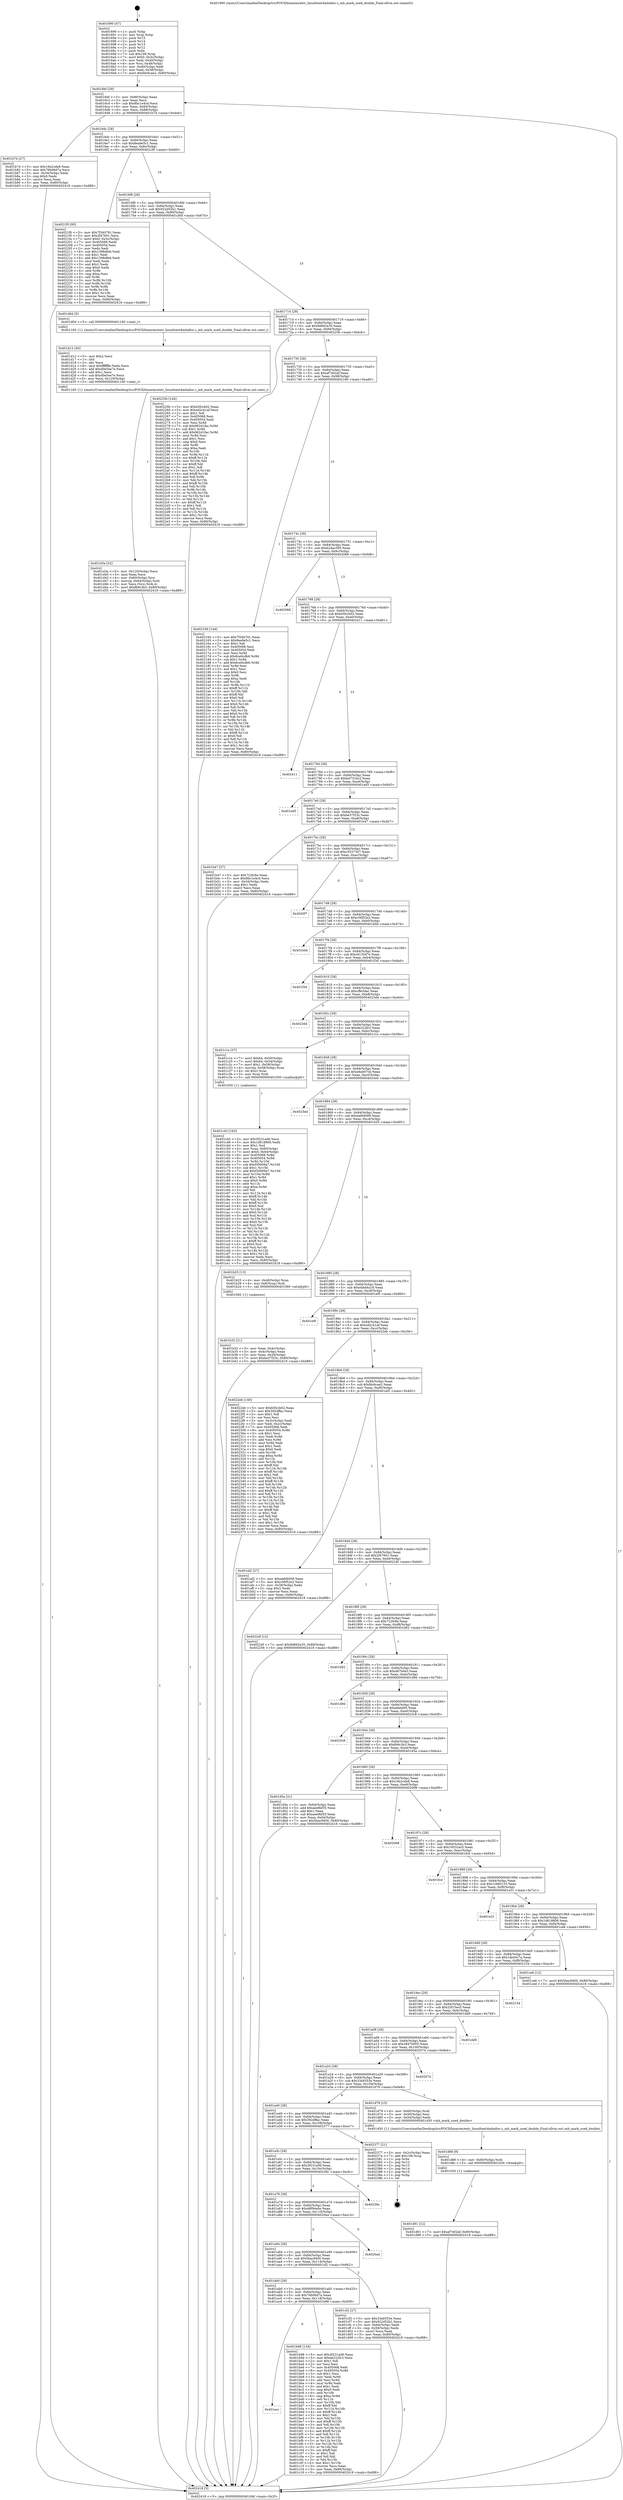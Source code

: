 digraph "0x401690" {
  label = "0x401690 (/mnt/c/Users/mathe/Desktop/tcc/POCII/binaries/extr_linuxfsext4mballoc.c_mb_mark_used_double_Final-ollvm.out::main(0))"
  labelloc = "t"
  node[shape=record]

  Entry [label="",width=0.3,height=0.3,shape=circle,fillcolor=black,style=filled]
  "0x4016bf" [label="{
     0x4016bf [29]\l
     | [instrs]\l
     &nbsp;&nbsp;0x4016bf \<+3\>: mov -0x80(%rbp),%eax\l
     &nbsp;&nbsp;0x4016c2 \<+2\>: mov %eax,%ecx\l
     &nbsp;&nbsp;0x4016c4 \<+6\>: sub $0x8bc1e4cd,%ecx\l
     &nbsp;&nbsp;0x4016ca \<+6\>: mov %eax,-0x84(%rbp)\l
     &nbsp;&nbsp;0x4016d0 \<+6\>: mov %ecx,-0x88(%rbp)\l
     &nbsp;&nbsp;0x4016d6 \<+6\>: je 0000000000401b7d \<main+0x4ed\>\l
  }"]
  "0x401b7d" [label="{
     0x401b7d [27]\l
     | [instrs]\l
     &nbsp;&nbsp;0x401b7d \<+5\>: mov $0x16e2cde8,%eax\l
     &nbsp;&nbsp;0x401b82 \<+5\>: mov $0x76b06d7a,%ecx\l
     &nbsp;&nbsp;0x401b87 \<+3\>: mov -0x34(%rbp),%edx\l
     &nbsp;&nbsp;0x401b8a \<+3\>: cmp $0x0,%edx\l
     &nbsp;&nbsp;0x401b8d \<+3\>: cmove %ecx,%eax\l
     &nbsp;&nbsp;0x401b90 \<+3\>: mov %eax,-0x80(%rbp)\l
     &nbsp;&nbsp;0x401b93 \<+5\>: jmp 0000000000402418 \<main+0xd88\>\l
  }"]
  "0x4016dc" [label="{
     0x4016dc [28]\l
     | [instrs]\l
     &nbsp;&nbsp;0x4016dc \<+5\>: jmp 00000000004016e1 \<main+0x51\>\l
     &nbsp;&nbsp;0x4016e1 \<+6\>: mov -0x84(%rbp),%eax\l
     &nbsp;&nbsp;0x4016e7 \<+5\>: sub $0x8ea9e5c1,%eax\l
     &nbsp;&nbsp;0x4016ec \<+6\>: mov %eax,-0x8c(%rbp)\l
     &nbsp;&nbsp;0x4016f2 \<+6\>: je 00000000004021f0 \<main+0xb60\>\l
  }"]
  Exit [label="",width=0.3,height=0.3,shape=circle,fillcolor=black,style=filled,peripheries=2]
  "0x4021f0" [label="{
     0x4021f0 [95]\l
     | [instrs]\l
     &nbsp;&nbsp;0x4021f0 \<+5\>: mov $0x7f340781,%eax\l
     &nbsp;&nbsp;0x4021f5 \<+5\>: mov $0x2f47601,%ecx\l
     &nbsp;&nbsp;0x4021fa \<+7\>: movl $0x0,-0x3c(%rbp)\l
     &nbsp;&nbsp;0x402201 \<+7\>: mov 0x405068,%edx\l
     &nbsp;&nbsp;0x402208 \<+7\>: mov 0x405054,%esi\l
     &nbsp;&nbsp;0x40220f \<+2\>: mov %edx,%edi\l
     &nbsp;&nbsp;0x402211 \<+6\>: sub $0x1398dfe6,%edi\l
     &nbsp;&nbsp;0x402217 \<+3\>: sub $0x1,%edi\l
     &nbsp;&nbsp;0x40221a \<+6\>: add $0x1398dfe6,%edi\l
     &nbsp;&nbsp;0x402220 \<+3\>: imul %edi,%edx\l
     &nbsp;&nbsp;0x402223 \<+3\>: and $0x1,%edx\l
     &nbsp;&nbsp;0x402226 \<+3\>: cmp $0x0,%edx\l
     &nbsp;&nbsp;0x402229 \<+4\>: sete %r8b\l
     &nbsp;&nbsp;0x40222d \<+3\>: cmp $0xa,%esi\l
     &nbsp;&nbsp;0x402230 \<+4\>: setl %r9b\l
     &nbsp;&nbsp;0x402234 \<+3\>: mov %r8b,%r10b\l
     &nbsp;&nbsp;0x402237 \<+3\>: and %r9b,%r10b\l
     &nbsp;&nbsp;0x40223a \<+3\>: xor %r9b,%r8b\l
     &nbsp;&nbsp;0x40223d \<+3\>: or %r8b,%r10b\l
     &nbsp;&nbsp;0x402240 \<+4\>: test $0x1,%r10b\l
     &nbsp;&nbsp;0x402244 \<+3\>: cmovne %ecx,%eax\l
     &nbsp;&nbsp;0x402247 \<+3\>: mov %eax,-0x80(%rbp)\l
     &nbsp;&nbsp;0x40224a \<+5\>: jmp 0000000000402418 \<main+0xd88\>\l
  }"]
  "0x4016f8" [label="{
     0x4016f8 [28]\l
     | [instrs]\l
     &nbsp;&nbsp;0x4016f8 \<+5\>: jmp 00000000004016fd \<main+0x6d\>\l
     &nbsp;&nbsp;0x4016fd \<+6\>: mov -0x84(%rbp),%eax\l
     &nbsp;&nbsp;0x401703 \<+5\>: sub $0x922d52b1,%eax\l
     &nbsp;&nbsp;0x401708 \<+6\>: mov %eax,-0x90(%rbp)\l
     &nbsp;&nbsp;0x40170e \<+6\>: je 0000000000401d0d \<main+0x67d\>\l
  }"]
  "0x401d91" [label="{
     0x401d91 [12]\l
     | [instrs]\l
     &nbsp;&nbsp;0x401d91 \<+7\>: movl $0xaf7402af,-0x80(%rbp)\l
     &nbsp;&nbsp;0x401d98 \<+5\>: jmp 0000000000402418 \<main+0xd88\>\l
  }"]
  "0x401d0d" [label="{
     0x401d0d [5]\l
     | [instrs]\l
     &nbsp;&nbsp;0x401d0d \<+5\>: call 0000000000401160 \<next_i\>\l
     | [calls]\l
     &nbsp;&nbsp;0x401160 \{1\} (/mnt/c/Users/mathe/Desktop/tcc/POCII/binaries/extr_linuxfsext4mballoc.c_mb_mark_used_double_Final-ollvm.out::next_i)\l
  }"]
  "0x401714" [label="{
     0x401714 [28]\l
     | [instrs]\l
     &nbsp;&nbsp;0x401714 \<+5\>: jmp 0000000000401719 \<main+0x89\>\l
     &nbsp;&nbsp;0x401719 \<+6\>: mov -0x84(%rbp),%eax\l
     &nbsp;&nbsp;0x40171f \<+5\>: sub $0x9d662e35,%eax\l
     &nbsp;&nbsp;0x401724 \<+6\>: mov %eax,-0x94(%rbp)\l
     &nbsp;&nbsp;0x40172a \<+6\>: je 000000000040225b \<main+0xbcb\>\l
  }"]
  "0x401d88" [label="{
     0x401d88 [9]\l
     | [instrs]\l
     &nbsp;&nbsp;0x401d88 \<+4\>: mov -0x60(%rbp),%rdi\l
     &nbsp;&nbsp;0x401d8c \<+5\>: call 0000000000401030 \<free@plt\>\l
     | [calls]\l
     &nbsp;&nbsp;0x401030 \{1\} (unknown)\l
  }"]
  "0x40225b" [label="{
     0x40225b [144]\l
     | [instrs]\l
     &nbsp;&nbsp;0x40225b \<+5\>: mov $0xb5fccb02,%eax\l
     &nbsp;&nbsp;0x402260 \<+5\>: mov $0xed2c41af,%ecx\l
     &nbsp;&nbsp;0x402265 \<+2\>: mov $0x1,%dl\l
     &nbsp;&nbsp;0x402267 \<+7\>: mov 0x405068,%esi\l
     &nbsp;&nbsp;0x40226e \<+7\>: mov 0x405054,%edi\l
     &nbsp;&nbsp;0x402275 \<+3\>: mov %esi,%r8d\l
     &nbsp;&nbsp;0x402278 \<+7\>: sub $0x962d1fac,%r8d\l
     &nbsp;&nbsp;0x40227f \<+4\>: sub $0x1,%r8d\l
     &nbsp;&nbsp;0x402283 \<+7\>: add $0x962d1fac,%r8d\l
     &nbsp;&nbsp;0x40228a \<+4\>: imul %r8d,%esi\l
     &nbsp;&nbsp;0x40228e \<+3\>: and $0x1,%esi\l
     &nbsp;&nbsp;0x402291 \<+3\>: cmp $0x0,%esi\l
     &nbsp;&nbsp;0x402294 \<+4\>: sete %r9b\l
     &nbsp;&nbsp;0x402298 \<+3\>: cmp $0xa,%edi\l
     &nbsp;&nbsp;0x40229b \<+4\>: setl %r10b\l
     &nbsp;&nbsp;0x40229f \<+3\>: mov %r9b,%r11b\l
     &nbsp;&nbsp;0x4022a2 \<+4\>: xor $0xff,%r11b\l
     &nbsp;&nbsp;0x4022a6 \<+3\>: mov %r10b,%bl\l
     &nbsp;&nbsp;0x4022a9 \<+3\>: xor $0xff,%bl\l
     &nbsp;&nbsp;0x4022ac \<+3\>: xor $0x1,%dl\l
     &nbsp;&nbsp;0x4022af \<+3\>: mov %r11b,%r14b\l
     &nbsp;&nbsp;0x4022b2 \<+4\>: and $0xff,%r14b\l
     &nbsp;&nbsp;0x4022b6 \<+3\>: and %dl,%r9b\l
     &nbsp;&nbsp;0x4022b9 \<+3\>: mov %bl,%r15b\l
     &nbsp;&nbsp;0x4022bc \<+4\>: and $0xff,%r15b\l
     &nbsp;&nbsp;0x4022c0 \<+3\>: and %dl,%r10b\l
     &nbsp;&nbsp;0x4022c3 \<+3\>: or %r9b,%r14b\l
     &nbsp;&nbsp;0x4022c6 \<+3\>: or %r10b,%r15b\l
     &nbsp;&nbsp;0x4022c9 \<+3\>: xor %r15b,%r14b\l
     &nbsp;&nbsp;0x4022cc \<+3\>: or %bl,%r11b\l
     &nbsp;&nbsp;0x4022cf \<+4\>: xor $0xff,%r11b\l
     &nbsp;&nbsp;0x4022d3 \<+3\>: or $0x1,%dl\l
     &nbsp;&nbsp;0x4022d6 \<+3\>: and %dl,%r11b\l
     &nbsp;&nbsp;0x4022d9 \<+3\>: or %r11b,%r14b\l
     &nbsp;&nbsp;0x4022dc \<+4\>: test $0x1,%r14b\l
     &nbsp;&nbsp;0x4022e0 \<+3\>: cmovne %ecx,%eax\l
     &nbsp;&nbsp;0x4022e3 \<+3\>: mov %eax,-0x80(%rbp)\l
     &nbsp;&nbsp;0x4022e6 \<+5\>: jmp 0000000000402418 \<main+0xd88\>\l
  }"]
  "0x401730" [label="{
     0x401730 [28]\l
     | [instrs]\l
     &nbsp;&nbsp;0x401730 \<+5\>: jmp 0000000000401735 \<main+0xa5\>\l
     &nbsp;&nbsp;0x401735 \<+6\>: mov -0x84(%rbp),%eax\l
     &nbsp;&nbsp;0x40173b \<+5\>: sub $0xaf7402af,%eax\l
     &nbsp;&nbsp;0x401740 \<+6\>: mov %eax,-0x98(%rbp)\l
     &nbsp;&nbsp;0x401746 \<+6\>: je 0000000000402160 \<main+0xad0\>\l
  }"]
  "0x401d3a" [label="{
     0x401d3a [32]\l
     | [instrs]\l
     &nbsp;&nbsp;0x401d3a \<+6\>: mov -0x120(%rbp),%ecx\l
     &nbsp;&nbsp;0x401d40 \<+3\>: imul %eax,%ecx\l
     &nbsp;&nbsp;0x401d43 \<+4\>: mov -0x60(%rbp),%rsi\l
     &nbsp;&nbsp;0x401d47 \<+4\>: movslq -0x64(%rbp),%rdi\l
     &nbsp;&nbsp;0x401d4b \<+3\>: mov %ecx,(%rsi,%rdi,4)\l
     &nbsp;&nbsp;0x401d4e \<+7\>: movl $0xfb9c3b3,-0x80(%rbp)\l
     &nbsp;&nbsp;0x401d55 \<+5\>: jmp 0000000000402418 \<main+0xd88\>\l
  }"]
  "0x402160" [label="{
     0x402160 [144]\l
     | [instrs]\l
     &nbsp;&nbsp;0x402160 \<+5\>: mov $0x7f340781,%eax\l
     &nbsp;&nbsp;0x402165 \<+5\>: mov $0x8ea9e5c1,%ecx\l
     &nbsp;&nbsp;0x40216a \<+2\>: mov $0x1,%dl\l
     &nbsp;&nbsp;0x40216c \<+7\>: mov 0x405068,%esi\l
     &nbsp;&nbsp;0x402173 \<+7\>: mov 0x405054,%edi\l
     &nbsp;&nbsp;0x40217a \<+3\>: mov %esi,%r8d\l
     &nbsp;&nbsp;0x40217d \<+7\>: sub $0x6ce0cdb6,%r8d\l
     &nbsp;&nbsp;0x402184 \<+4\>: sub $0x1,%r8d\l
     &nbsp;&nbsp;0x402188 \<+7\>: add $0x6ce0cdb6,%r8d\l
     &nbsp;&nbsp;0x40218f \<+4\>: imul %r8d,%esi\l
     &nbsp;&nbsp;0x402193 \<+3\>: and $0x1,%esi\l
     &nbsp;&nbsp;0x402196 \<+3\>: cmp $0x0,%esi\l
     &nbsp;&nbsp;0x402199 \<+4\>: sete %r9b\l
     &nbsp;&nbsp;0x40219d \<+3\>: cmp $0xa,%edi\l
     &nbsp;&nbsp;0x4021a0 \<+4\>: setl %r10b\l
     &nbsp;&nbsp;0x4021a4 \<+3\>: mov %r9b,%r11b\l
     &nbsp;&nbsp;0x4021a7 \<+4\>: xor $0xff,%r11b\l
     &nbsp;&nbsp;0x4021ab \<+3\>: mov %r10b,%bl\l
     &nbsp;&nbsp;0x4021ae \<+3\>: xor $0xff,%bl\l
     &nbsp;&nbsp;0x4021b1 \<+3\>: xor $0x0,%dl\l
     &nbsp;&nbsp;0x4021b4 \<+3\>: mov %r11b,%r14b\l
     &nbsp;&nbsp;0x4021b7 \<+4\>: and $0x0,%r14b\l
     &nbsp;&nbsp;0x4021bb \<+3\>: and %dl,%r9b\l
     &nbsp;&nbsp;0x4021be \<+3\>: mov %bl,%r15b\l
     &nbsp;&nbsp;0x4021c1 \<+4\>: and $0x0,%r15b\l
     &nbsp;&nbsp;0x4021c5 \<+3\>: and %dl,%r10b\l
     &nbsp;&nbsp;0x4021c8 \<+3\>: or %r9b,%r14b\l
     &nbsp;&nbsp;0x4021cb \<+3\>: or %r10b,%r15b\l
     &nbsp;&nbsp;0x4021ce \<+3\>: xor %r15b,%r14b\l
     &nbsp;&nbsp;0x4021d1 \<+3\>: or %bl,%r11b\l
     &nbsp;&nbsp;0x4021d4 \<+4\>: xor $0xff,%r11b\l
     &nbsp;&nbsp;0x4021d8 \<+3\>: or $0x0,%dl\l
     &nbsp;&nbsp;0x4021db \<+3\>: and %dl,%r11b\l
     &nbsp;&nbsp;0x4021de \<+3\>: or %r11b,%r14b\l
     &nbsp;&nbsp;0x4021e1 \<+4\>: test $0x1,%r14b\l
     &nbsp;&nbsp;0x4021e5 \<+3\>: cmovne %ecx,%eax\l
     &nbsp;&nbsp;0x4021e8 \<+3\>: mov %eax,-0x80(%rbp)\l
     &nbsp;&nbsp;0x4021eb \<+5\>: jmp 0000000000402418 \<main+0xd88\>\l
  }"]
  "0x40174c" [label="{
     0x40174c [28]\l
     | [instrs]\l
     &nbsp;&nbsp;0x40174c \<+5\>: jmp 0000000000401751 \<main+0xc1\>\l
     &nbsp;&nbsp;0x401751 \<+6\>: mov -0x84(%rbp),%eax\l
     &nbsp;&nbsp;0x401757 \<+5\>: sub $0xb24ac395,%eax\l
     &nbsp;&nbsp;0x40175c \<+6\>: mov %eax,-0x9c(%rbp)\l
     &nbsp;&nbsp;0x401762 \<+6\>: je 0000000000402068 \<main+0x9d8\>\l
  }"]
  "0x401d12" [label="{
     0x401d12 [40]\l
     | [instrs]\l
     &nbsp;&nbsp;0x401d12 \<+5\>: mov $0x2,%ecx\l
     &nbsp;&nbsp;0x401d17 \<+1\>: cltd\l
     &nbsp;&nbsp;0x401d18 \<+2\>: idiv %ecx\l
     &nbsp;&nbsp;0x401d1a \<+6\>: imul $0xfffffffe,%edx,%ecx\l
     &nbsp;&nbsp;0x401d20 \<+6\>: add $0xd0e5ee7e,%ecx\l
     &nbsp;&nbsp;0x401d26 \<+3\>: add $0x1,%ecx\l
     &nbsp;&nbsp;0x401d29 \<+6\>: sub $0xd0e5ee7e,%ecx\l
     &nbsp;&nbsp;0x401d2f \<+6\>: mov %ecx,-0x120(%rbp)\l
     &nbsp;&nbsp;0x401d35 \<+5\>: call 0000000000401160 \<next_i\>\l
     | [calls]\l
     &nbsp;&nbsp;0x401160 \{1\} (/mnt/c/Users/mathe/Desktop/tcc/POCII/binaries/extr_linuxfsext4mballoc.c_mb_mark_used_double_Final-ollvm.out::next_i)\l
  }"]
  "0x402068" [label="{
     0x402068\l
  }", style=dashed]
  "0x401768" [label="{
     0x401768 [28]\l
     | [instrs]\l
     &nbsp;&nbsp;0x401768 \<+5\>: jmp 000000000040176d \<main+0xdd\>\l
     &nbsp;&nbsp;0x40176d \<+6\>: mov -0x84(%rbp),%eax\l
     &nbsp;&nbsp;0x401773 \<+5\>: sub $0xb5fccb02,%eax\l
     &nbsp;&nbsp;0x401778 \<+6\>: mov %eax,-0xa0(%rbp)\l
     &nbsp;&nbsp;0x40177e \<+6\>: je 0000000000402411 \<main+0xd81\>\l
  }"]
  "0x401c43" [label="{
     0x401c43 [163]\l
     | [instrs]\l
     &nbsp;&nbsp;0x401c43 \<+5\>: mov $0x3f231a06,%ecx\l
     &nbsp;&nbsp;0x401c48 \<+5\>: mov $0x1d618806,%edx\l
     &nbsp;&nbsp;0x401c4d \<+3\>: mov $0x1,%sil\l
     &nbsp;&nbsp;0x401c50 \<+4\>: mov %rax,-0x60(%rbp)\l
     &nbsp;&nbsp;0x401c54 \<+7\>: movl $0x0,-0x64(%rbp)\l
     &nbsp;&nbsp;0x401c5b \<+8\>: mov 0x405068,%r8d\l
     &nbsp;&nbsp;0x401c63 \<+8\>: mov 0x405054,%r9d\l
     &nbsp;&nbsp;0x401c6b \<+3\>: mov %r8d,%r10d\l
     &nbsp;&nbsp;0x401c6e \<+7\>: sub $0xf30009a7,%r10d\l
     &nbsp;&nbsp;0x401c75 \<+4\>: sub $0x1,%r10d\l
     &nbsp;&nbsp;0x401c79 \<+7\>: add $0xf30009a7,%r10d\l
     &nbsp;&nbsp;0x401c80 \<+4\>: imul %r10d,%r8d\l
     &nbsp;&nbsp;0x401c84 \<+4\>: and $0x1,%r8d\l
     &nbsp;&nbsp;0x401c88 \<+4\>: cmp $0x0,%r8d\l
     &nbsp;&nbsp;0x401c8c \<+4\>: sete %r11b\l
     &nbsp;&nbsp;0x401c90 \<+4\>: cmp $0xa,%r9d\l
     &nbsp;&nbsp;0x401c94 \<+3\>: setl %bl\l
     &nbsp;&nbsp;0x401c97 \<+3\>: mov %r11b,%r14b\l
     &nbsp;&nbsp;0x401c9a \<+4\>: xor $0xff,%r14b\l
     &nbsp;&nbsp;0x401c9e \<+3\>: mov %bl,%r15b\l
     &nbsp;&nbsp;0x401ca1 \<+4\>: xor $0xff,%r15b\l
     &nbsp;&nbsp;0x401ca5 \<+4\>: xor $0x0,%sil\l
     &nbsp;&nbsp;0x401ca9 \<+3\>: mov %r14b,%r12b\l
     &nbsp;&nbsp;0x401cac \<+4\>: and $0x0,%r12b\l
     &nbsp;&nbsp;0x401cb0 \<+3\>: and %sil,%r11b\l
     &nbsp;&nbsp;0x401cb3 \<+3\>: mov %r15b,%r13b\l
     &nbsp;&nbsp;0x401cb6 \<+4\>: and $0x0,%r13b\l
     &nbsp;&nbsp;0x401cba \<+3\>: and %sil,%bl\l
     &nbsp;&nbsp;0x401cbd \<+3\>: or %r11b,%r12b\l
     &nbsp;&nbsp;0x401cc0 \<+3\>: or %bl,%r13b\l
     &nbsp;&nbsp;0x401cc3 \<+3\>: xor %r13b,%r12b\l
     &nbsp;&nbsp;0x401cc6 \<+3\>: or %r15b,%r14b\l
     &nbsp;&nbsp;0x401cc9 \<+4\>: xor $0xff,%r14b\l
     &nbsp;&nbsp;0x401ccd \<+4\>: or $0x0,%sil\l
     &nbsp;&nbsp;0x401cd1 \<+3\>: and %sil,%r14b\l
     &nbsp;&nbsp;0x401cd4 \<+3\>: or %r14b,%r12b\l
     &nbsp;&nbsp;0x401cd7 \<+4\>: test $0x1,%r12b\l
     &nbsp;&nbsp;0x401cdb \<+3\>: cmovne %edx,%ecx\l
     &nbsp;&nbsp;0x401cde \<+3\>: mov %ecx,-0x80(%rbp)\l
     &nbsp;&nbsp;0x401ce1 \<+5\>: jmp 0000000000402418 \<main+0xd88\>\l
  }"]
  "0x402411" [label="{
     0x402411\l
  }", style=dashed]
  "0x401784" [label="{
     0x401784 [28]\l
     | [instrs]\l
     &nbsp;&nbsp;0x401784 \<+5\>: jmp 0000000000401789 \<main+0xf9\>\l
     &nbsp;&nbsp;0x401789 \<+6\>: mov -0x84(%rbp),%eax\l
     &nbsp;&nbsp;0x40178f \<+5\>: sub $0xbd731bc2,%eax\l
     &nbsp;&nbsp;0x401794 \<+6\>: mov %eax,-0xa4(%rbp)\l
     &nbsp;&nbsp;0x40179a \<+6\>: je 0000000000401ed5 \<main+0x845\>\l
  }"]
  "0x401acc" [label="{
     0x401acc\l
  }", style=dashed]
  "0x401ed5" [label="{
     0x401ed5\l
  }", style=dashed]
  "0x4017a0" [label="{
     0x4017a0 [28]\l
     | [instrs]\l
     &nbsp;&nbsp;0x4017a0 \<+5\>: jmp 00000000004017a5 \<main+0x115\>\l
     &nbsp;&nbsp;0x4017a5 \<+6\>: mov -0x84(%rbp),%eax\l
     &nbsp;&nbsp;0x4017ab \<+5\>: sub $0xbe37f23c,%eax\l
     &nbsp;&nbsp;0x4017b0 \<+6\>: mov %eax,-0xa8(%rbp)\l
     &nbsp;&nbsp;0x4017b6 \<+6\>: je 0000000000401b47 \<main+0x4b7\>\l
  }"]
  "0x401b98" [label="{
     0x401b98 [134]\l
     | [instrs]\l
     &nbsp;&nbsp;0x401b98 \<+5\>: mov $0x3f231a06,%eax\l
     &nbsp;&nbsp;0x401b9d \<+5\>: mov $0xde222fc3,%ecx\l
     &nbsp;&nbsp;0x401ba2 \<+2\>: mov $0x1,%dl\l
     &nbsp;&nbsp;0x401ba4 \<+2\>: xor %esi,%esi\l
     &nbsp;&nbsp;0x401ba6 \<+7\>: mov 0x405068,%edi\l
     &nbsp;&nbsp;0x401bad \<+8\>: mov 0x405054,%r8d\l
     &nbsp;&nbsp;0x401bb5 \<+3\>: sub $0x1,%esi\l
     &nbsp;&nbsp;0x401bb8 \<+3\>: mov %edi,%r9d\l
     &nbsp;&nbsp;0x401bbb \<+3\>: add %esi,%r9d\l
     &nbsp;&nbsp;0x401bbe \<+4\>: imul %r9d,%edi\l
     &nbsp;&nbsp;0x401bc2 \<+3\>: and $0x1,%edi\l
     &nbsp;&nbsp;0x401bc5 \<+3\>: cmp $0x0,%edi\l
     &nbsp;&nbsp;0x401bc8 \<+4\>: sete %r10b\l
     &nbsp;&nbsp;0x401bcc \<+4\>: cmp $0xa,%r8d\l
     &nbsp;&nbsp;0x401bd0 \<+4\>: setl %r11b\l
     &nbsp;&nbsp;0x401bd4 \<+3\>: mov %r10b,%bl\l
     &nbsp;&nbsp;0x401bd7 \<+3\>: xor $0xff,%bl\l
     &nbsp;&nbsp;0x401bda \<+3\>: mov %r11b,%r14b\l
     &nbsp;&nbsp;0x401bdd \<+4\>: xor $0xff,%r14b\l
     &nbsp;&nbsp;0x401be1 \<+3\>: xor $0x1,%dl\l
     &nbsp;&nbsp;0x401be4 \<+3\>: mov %bl,%r15b\l
     &nbsp;&nbsp;0x401be7 \<+4\>: and $0xff,%r15b\l
     &nbsp;&nbsp;0x401beb \<+3\>: and %dl,%r10b\l
     &nbsp;&nbsp;0x401bee \<+3\>: mov %r14b,%r12b\l
     &nbsp;&nbsp;0x401bf1 \<+4\>: and $0xff,%r12b\l
     &nbsp;&nbsp;0x401bf5 \<+3\>: and %dl,%r11b\l
     &nbsp;&nbsp;0x401bf8 \<+3\>: or %r10b,%r15b\l
     &nbsp;&nbsp;0x401bfb \<+3\>: or %r11b,%r12b\l
     &nbsp;&nbsp;0x401bfe \<+3\>: xor %r12b,%r15b\l
     &nbsp;&nbsp;0x401c01 \<+3\>: or %r14b,%bl\l
     &nbsp;&nbsp;0x401c04 \<+3\>: xor $0xff,%bl\l
     &nbsp;&nbsp;0x401c07 \<+3\>: or $0x1,%dl\l
     &nbsp;&nbsp;0x401c0a \<+2\>: and %dl,%bl\l
     &nbsp;&nbsp;0x401c0c \<+3\>: or %bl,%r15b\l
     &nbsp;&nbsp;0x401c0f \<+4\>: test $0x1,%r15b\l
     &nbsp;&nbsp;0x401c13 \<+3\>: cmovne %ecx,%eax\l
     &nbsp;&nbsp;0x401c16 \<+3\>: mov %eax,-0x80(%rbp)\l
     &nbsp;&nbsp;0x401c19 \<+5\>: jmp 0000000000402418 \<main+0xd88\>\l
  }"]
  "0x401b47" [label="{
     0x401b47 [27]\l
     | [instrs]\l
     &nbsp;&nbsp;0x401b47 \<+5\>: mov $0x722fc8e,%eax\l
     &nbsp;&nbsp;0x401b4c \<+5\>: mov $0x8bc1e4cd,%ecx\l
     &nbsp;&nbsp;0x401b51 \<+3\>: mov -0x34(%rbp),%edx\l
     &nbsp;&nbsp;0x401b54 \<+3\>: cmp $0x1,%edx\l
     &nbsp;&nbsp;0x401b57 \<+3\>: cmovl %ecx,%eax\l
     &nbsp;&nbsp;0x401b5a \<+3\>: mov %eax,-0x80(%rbp)\l
     &nbsp;&nbsp;0x401b5d \<+5\>: jmp 0000000000402418 \<main+0xd88\>\l
  }"]
  "0x4017bc" [label="{
     0x4017bc [28]\l
     | [instrs]\l
     &nbsp;&nbsp;0x4017bc \<+5\>: jmp 00000000004017c1 \<main+0x131\>\l
     &nbsp;&nbsp;0x4017c1 \<+6\>: mov -0x84(%rbp),%eax\l
     &nbsp;&nbsp;0x4017c7 \<+5\>: sub $0xc3537347,%eax\l
     &nbsp;&nbsp;0x4017cc \<+6\>: mov %eax,-0xac(%rbp)\l
     &nbsp;&nbsp;0x4017d2 \<+6\>: je 00000000004020f7 \<main+0xa67\>\l
  }"]
  "0x401ab0" [label="{
     0x401ab0 [28]\l
     | [instrs]\l
     &nbsp;&nbsp;0x401ab0 \<+5\>: jmp 0000000000401ab5 \<main+0x425\>\l
     &nbsp;&nbsp;0x401ab5 \<+6\>: mov -0x84(%rbp),%eax\l
     &nbsp;&nbsp;0x401abb \<+5\>: sub $0x76b06d7a,%eax\l
     &nbsp;&nbsp;0x401ac0 \<+6\>: mov %eax,-0x118(%rbp)\l
     &nbsp;&nbsp;0x401ac6 \<+6\>: je 0000000000401b98 \<main+0x508\>\l
  }"]
  "0x4020f7" [label="{
     0x4020f7\l
  }", style=dashed]
  "0x4017d8" [label="{
     0x4017d8 [28]\l
     | [instrs]\l
     &nbsp;&nbsp;0x4017d8 \<+5\>: jmp 00000000004017dd \<main+0x14d\>\l
     &nbsp;&nbsp;0x4017dd \<+6\>: mov -0x84(%rbp),%eax\l
     &nbsp;&nbsp;0x4017e3 \<+5\>: sub $0xc56f52e2,%eax\l
     &nbsp;&nbsp;0x4017e8 \<+6\>: mov %eax,-0xb0(%rbp)\l
     &nbsp;&nbsp;0x4017ee \<+6\>: je 0000000000401b0d \<main+0x47d\>\l
  }"]
  "0x401cf2" [label="{
     0x401cf2 [27]\l
     | [instrs]\l
     &nbsp;&nbsp;0x401cf2 \<+5\>: mov $0x33a9353e,%eax\l
     &nbsp;&nbsp;0x401cf7 \<+5\>: mov $0x922d52b1,%ecx\l
     &nbsp;&nbsp;0x401cfc \<+3\>: mov -0x64(%rbp),%edx\l
     &nbsp;&nbsp;0x401cff \<+3\>: cmp -0x58(%rbp),%edx\l
     &nbsp;&nbsp;0x401d02 \<+3\>: cmovl %ecx,%eax\l
     &nbsp;&nbsp;0x401d05 \<+3\>: mov %eax,-0x80(%rbp)\l
     &nbsp;&nbsp;0x401d08 \<+5\>: jmp 0000000000402418 \<main+0xd88\>\l
  }"]
  "0x401b0d" [label="{
     0x401b0d\l
  }", style=dashed]
  "0x4017f4" [label="{
     0x4017f4 [28]\l
     | [instrs]\l
     &nbsp;&nbsp;0x4017f4 \<+5\>: jmp 00000000004017f9 \<main+0x169\>\l
     &nbsp;&nbsp;0x4017f9 \<+6\>: mov -0x84(%rbp),%eax\l
     &nbsp;&nbsp;0x4017ff \<+5\>: sub $0xc6135d7e,%eax\l
     &nbsp;&nbsp;0x401804 \<+6\>: mov %eax,-0xb4(%rbp)\l
     &nbsp;&nbsp;0x40180a \<+6\>: je 0000000000401f3d \<main+0x8ad\>\l
  }"]
  "0x401a94" [label="{
     0x401a94 [28]\l
     | [instrs]\l
     &nbsp;&nbsp;0x401a94 \<+5\>: jmp 0000000000401a99 \<main+0x409\>\l
     &nbsp;&nbsp;0x401a99 \<+6\>: mov -0x84(%rbp),%eax\l
     &nbsp;&nbsp;0x401a9f \<+5\>: sub $0x5bac9400,%eax\l
     &nbsp;&nbsp;0x401aa4 \<+6\>: mov %eax,-0x114(%rbp)\l
     &nbsp;&nbsp;0x401aaa \<+6\>: je 0000000000401cf2 \<main+0x662\>\l
  }"]
  "0x401f3d" [label="{
     0x401f3d\l
  }", style=dashed]
  "0x401810" [label="{
     0x401810 [28]\l
     | [instrs]\l
     &nbsp;&nbsp;0x401810 \<+5\>: jmp 0000000000401815 \<main+0x185\>\l
     &nbsp;&nbsp;0x401815 \<+6\>: mov -0x84(%rbp),%eax\l
     &nbsp;&nbsp;0x40181b \<+5\>: sub $0xcffe3dac,%eax\l
     &nbsp;&nbsp;0x401820 \<+6\>: mov %eax,-0xb8(%rbp)\l
     &nbsp;&nbsp;0x401826 \<+6\>: je 00000000004023d4 \<main+0xd44\>\l
  }"]
  "0x4020a4" [label="{
     0x4020a4\l
  }", style=dashed]
  "0x4023d4" [label="{
     0x4023d4\l
  }", style=dashed]
  "0x40182c" [label="{
     0x40182c [28]\l
     | [instrs]\l
     &nbsp;&nbsp;0x40182c \<+5\>: jmp 0000000000401831 \<main+0x1a1\>\l
     &nbsp;&nbsp;0x401831 \<+6\>: mov -0x84(%rbp),%eax\l
     &nbsp;&nbsp;0x401837 \<+5\>: sub $0xde222fc3,%eax\l
     &nbsp;&nbsp;0x40183c \<+6\>: mov %eax,-0xbc(%rbp)\l
     &nbsp;&nbsp;0x401842 \<+6\>: je 0000000000401c1e \<main+0x58e\>\l
  }"]
  "0x401a78" [label="{
     0x401a78 [28]\l
     | [instrs]\l
     &nbsp;&nbsp;0x401a78 \<+5\>: jmp 0000000000401a7d \<main+0x3ed\>\l
     &nbsp;&nbsp;0x401a7d \<+6\>: mov -0x84(%rbp),%eax\l
     &nbsp;&nbsp;0x401a83 \<+5\>: sub $0x48f94a0e,%eax\l
     &nbsp;&nbsp;0x401a88 \<+6\>: mov %eax,-0x110(%rbp)\l
     &nbsp;&nbsp;0x401a8e \<+6\>: je 00000000004020a4 \<main+0xa14\>\l
  }"]
  "0x401c1e" [label="{
     0x401c1e [37]\l
     | [instrs]\l
     &nbsp;&nbsp;0x401c1e \<+7\>: movl $0x64,-0x50(%rbp)\l
     &nbsp;&nbsp;0x401c25 \<+7\>: movl $0x64,-0x54(%rbp)\l
     &nbsp;&nbsp;0x401c2c \<+7\>: movl $0x1,-0x58(%rbp)\l
     &nbsp;&nbsp;0x401c33 \<+4\>: movslq -0x58(%rbp),%rax\l
     &nbsp;&nbsp;0x401c37 \<+4\>: shl $0x2,%rax\l
     &nbsp;&nbsp;0x401c3b \<+3\>: mov %rax,%rdi\l
     &nbsp;&nbsp;0x401c3e \<+5\>: call 0000000000401050 \<malloc@plt\>\l
     | [calls]\l
     &nbsp;&nbsp;0x401050 \{1\} (unknown)\l
  }"]
  "0x401848" [label="{
     0x401848 [28]\l
     | [instrs]\l
     &nbsp;&nbsp;0x401848 \<+5\>: jmp 000000000040184d \<main+0x1bd\>\l
     &nbsp;&nbsp;0x40184d \<+6\>: mov -0x84(%rbp),%eax\l
     &nbsp;&nbsp;0x401853 \<+5\>: sub $0xe6a007cb,%eax\l
     &nbsp;&nbsp;0x401858 \<+6\>: mov %eax,-0xc0(%rbp)\l
     &nbsp;&nbsp;0x40185e \<+6\>: je 00000000004023ed \<main+0xd5d\>\l
  }"]
  "0x40238c" [label="{
     0x40238c\l
  }", style=dashed]
  "0x4023ed" [label="{
     0x4023ed\l
  }", style=dashed]
  "0x401864" [label="{
     0x401864 [28]\l
     | [instrs]\l
     &nbsp;&nbsp;0x401864 \<+5\>: jmp 0000000000401869 \<main+0x1d9\>\l
     &nbsp;&nbsp;0x401869 \<+6\>: mov -0x84(%rbp),%eax\l
     &nbsp;&nbsp;0x40186f \<+5\>: sub $0xea6f4009,%eax\l
     &nbsp;&nbsp;0x401874 \<+6\>: mov %eax,-0xc4(%rbp)\l
     &nbsp;&nbsp;0x40187a \<+6\>: je 0000000000401b25 \<main+0x495\>\l
  }"]
  "0x401a5c" [label="{
     0x401a5c [28]\l
     | [instrs]\l
     &nbsp;&nbsp;0x401a5c \<+5\>: jmp 0000000000401a61 \<main+0x3d1\>\l
     &nbsp;&nbsp;0x401a61 \<+6\>: mov -0x84(%rbp),%eax\l
     &nbsp;&nbsp;0x401a67 \<+5\>: sub $0x3f231a06,%eax\l
     &nbsp;&nbsp;0x401a6c \<+6\>: mov %eax,-0x10c(%rbp)\l
     &nbsp;&nbsp;0x401a72 \<+6\>: je 000000000040238c \<main+0xcfc\>\l
  }"]
  "0x401b25" [label="{
     0x401b25 [13]\l
     | [instrs]\l
     &nbsp;&nbsp;0x401b25 \<+4\>: mov -0x48(%rbp),%rax\l
     &nbsp;&nbsp;0x401b29 \<+4\>: mov 0x8(%rax),%rdi\l
     &nbsp;&nbsp;0x401b2d \<+5\>: call 0000000000401060 \<atoi@plt\>\l
     | [calls]\l
     &nbsp;&nbsp;0x401060 \{1\} (unknown)\l
  }"]
  "0x401880" [label="{
     0x401880 [28]\l
     | [instrs]\l
     &nbsp;&nbsp;0x401880 \<+5\>: jmp 0000000000401885 \<main+0x1f5\>\l
     &nbsp;&nbsp;0x401885 \<+6\>: mov -0x84(%rbp),%eax\l
     &nbsp;&nbsp;0x40188b \<+5\>: sub $0xebbd4a18,%eax\l
     &nbsp;&nbsp;0x401890 \<+6\>: mov %eax,-0xc8(%rbp)\l
     &nbsp;&nbsp;0x401896 \<+6\>: je 0000000000401ef0 \<main+0x860\>\l
  }"]
  "0x402377" [label="{
     0x402377 [21]\l
     | [instrs]\l
     &nbsp;&nbsp;0x402377 \<+3\>: mov -0x2c(%rbp),%eax\l
     &nbsp;&nbsp;0x40237a \<+7\>: add $0x108,%rsp\l
     &nbsp;&nbsp;0x402381 \<+1\>: pop %rbx\l
     &nbsp;&nbsp;0x402382 \<+2\>: pop %r12\l
     &nbsp;&nbsp;0x402384 \<+2\>: pop %r13\l
     &nbsp;&nbsp;0x402386 \<+2\>: pop %r14\l
     &nbsp;&nbsp;0x402388 \<+2\>: pop %r15\l
     &nbsp;&nbsp;0x40238a \<+1\>: pop %rbp\l
     &nbsp;&nbsp;0x40238b \<+1\>: ret\l
  }"]
  "0x401ef0" [label="{
     0x401ef0\l
  }", style=dashed]
  "0x40189c" [label="{
     0x40189c [28]\l
     | [instrs]\l
     &nbsp;&nbsp;0x40189c \<+5\>: jmp 00000000004018a1 \<main+0x211\>\l
     &nbsp;&nbsp;0x4018a1 \<+6\>: mov -0x84(%rbp),%eax\l
     &nbsp;&nbsp;0x4018a7 \<+5\>: sub $0xed2c41af,%eax\l
     &nbsp;&nbsp;0x4018ac \<+6\>: mov %eax,-0xcc(%rbp)\l
     &nbsp;&nbsp;0x4018b2 \<+6\>: je 00000000004022eb \<main+0xc5b\>\l
  }"]
  "0x401a40" [label="{
     0x401a40 [28]\l
     | [instrs]\l
     &nbsp;&nbsp;0x401a40 \<+5\>: jmp 0000000000401a45 \<main+0x3b5\>\l
     &nbsp;&nbsp;0x401a45 \<+6\>: mov -0x84(%rbp),%eax\l
     &nbsp;&nbsp;0x401a4b \<+5\>: sub $0x392dffac,%eax\l
     &nbsp;&nbsp;0x401a50 \<+6\>: mov %eax,-0x108(%rbp)\l
     &nbsp;&nbsp;0x401a56 \<+6\>: je 0000000000402377 \<main+0xce7\>\l
  }"]
  "0x4022eb" [label="{
     0x4022eb [140]\l
     | [instrs]\l
     &nbsp;&nbsp;0x4022eb \<+5\>: mov $0xb5fccb02,%eax\l
     &nbsp;&nbsp;0x4022f0 \<+5\>: mov $0x392dffac,%ecx\l
     &nbsp;&nbsp;0x4022f5 \<+2\>: mov $0x1,%dl\l
     &nbsp;&nbsp;0x4022f7 \<+2\>: xor %esi,%esi\l
     &nbsp;&nbsp;0x4022f9 \<+3\>: mov -0x3c(%rbp),%edi\l
     &nbsp;&nbsp;0x4022fc \<+3\>: mov %edi,-0x2c(%rbp)\l
     &nbsp;&nbsp;0x4022ff \<+7\>: mov 0x405068,%edi\l
     &nbsp;&nbsp;0x402306 \<+8\>: mov 0x405054,%r8d\l
     &nbsp;&nbsp;0x40230e \<+3\>: sub $0x1,%esi\l
     &nbsp;&nbsp;0x402311 \<+3\>: mov %edi,%r9d\l
     &nbsp;&nbsp;0x402314 \<+3\>: add %esi,%r9d\l
     &nbsp;&nbsp;0x402317 \<+4\>: imul %r9d,%edi\l
     &nbsp;&nbsp;0x40231b \<+3\>: and $0x1,%edi\l
     &nbsp;&nbsp;0x40231e \<+3\>: cmp $0x0,%edi\l
     &nbsp;&nbsp;0x402321 \<+4\>: sete %r10b\l
     &nbsp;&nbsp;0x402325 \<+4\>: cmp $0xa,%r8d\l
     &nbsp;&nbsp;0x402329 \<+4\>: setl %r11b\l
     &nbsp;&nbsp;0x40232d \<+3\>: mov %r10b,%bl\l
     &nbsp;&nbsp;0x402330 \<+3\>: xor $0xff,%bl\l
     &nbsp;&nbsp;0x402333 \<+3\>: mov %r11b,%r14b\l
     &nbsp;&nbsp;0x402336 \<+4\>: xor $0xff,%r14b\l
     &nbsp;&nbsp;0x40233a \<+3\>: xor $0x1,%dl\l
     &nbsp;&nbsp;0x40233d \<+3\>: mov %bl,%r15b\l
     &nbsp;&nbsp;0x402340 \<+4\>: and $0xff,%r15b\l
     &nbsp;&nbsp;0x402344 \<+3\>: and %dl,%r10b\l
     &nbsp;&nbsp;0x402347 \<+3\>: mov %r14b,%r12b\l
     &nbsp;&nbsp;0x40234a \<+4\>: and $0xff,%r12b\l
     &nbsp;&nbsp;0x40234e \<+3\>: and %dl,%r11b\l
     &nbsp;&nbsp;0x402351 \<+3\>: or %r10b,%r15b\l
     &nbsp;&nbsp;0x402354 \<+3\>: or %r11b,%r12b\l
     &nbsp;&nbsp;0x402357 \<+3\>: xor %r12b,%r15b\l
     &nbsp;&nbsp;0x40235a \<+3\>: or %r14b,%bl\l
     &nbsp;&nbsp;0x40235d \<+3\>: xor $0xff,%bl\l
     &nbsp;&nbsp;0x402360 \<+3\>: or $0x1,%dl\l
     &nbsp;&nbsp;0x402363 \<+2\>: and %dl,%bl\l
     &nbsp;&nbsp;0x402365 \<+3\>: or %bl,%r15b\l
     &nbsp;&nbsp;0x402368 \<+4\>: test $0x1,%r15b\l
     &nbsp;&nbsp;0x40236c \<+3\>: cmovne %ecx,%eax\l
     &nbsp;&nbsp;0x40236f \<+3\>: mov %eax,-0x80(%rbp)\l
     &nbsp;&nbsp;0x402372 \<+5\>: jmp 0000000000402418 \<main+0xd88\>\l
  }"]
  "0x4018b8" [label="{
     0x4018b8 [28]\l
     | [instrs]\l
     &nbsp;&nbsp;0x4018b8 \<+5\>: jmp 00000000004018bd \<main+0x22d\>\l
     &nbsp;&nbsp;0x4018bd \<+6\>: mov -0x84(%rbp),%eax\l
     &nbsp;&nbsp;0x4018c3 \<+5\>: sub $0xfdc6cae2,%eax\l
     &nbsp;&nbsp;0x4018c8 \<+6\>: mov %eax,-0xd0(%rbp)\l
     &nbsp;&nbsp;0x4018ce \<+6\>: je 0000000000401af2 \<main+0x462\>\l
  }"]
  "0x401d79" [label="{
     0x401d79 [15]\l
     | [instrs]\l
     &nbsp;&nbsp;0x401d79 \<+4\>: mov -0x60(%rbp),%rdi\l
     &nbsp;&nbsp;0x401d7d \<+3\>: mov -0x50(%rbp),%esi\l
     &nbsp;&nbsp;0x401d80 \<+3\>: mov -0x54(%rbp),%edx\l
     &nbsp;&nbsp;0x401d83 \<+5\>: call 0000000000401450 \<mb_mark_used_double\>\l
     | [calls]\l
     &nbsp;&nbsp;0x401450 \{1\} (/mnt/c/Users/mathe/Desktop/tcc/POCII/binaries/extr_linuxfsext4mballoc.c_mb_mark_used_double_Final-ollvm.out::mb_mark_used_double)\l
  }"]
  "0x401af2" [label="{
     0x401af2 [27]\l
     | [instrs]\l
     &nbsp;&nbsp;0x401af2 \<+5\>: mov $0xea6f4009,%eax\l
     &nbsp;&nbsp;0x401af7 \<+5\>: mov $0xc56f52e2,%ecx\l
     &nbsp;&nbsp;0x401afc \<+3\>: mov -0x38(%rbp),%edx\l
     &nbsp;&nbsp;0x401aff \<+3\>: cmp $0x2,%edx\l
     &nbsp;&nbsp;0x401b02 \<+3\>: cmovne %ecx,%eax\l
     &nbsp;&nbsp;0x401b05 \<+3\>: mov %eax,-0x80(%rbp)\l
     &nbsp;&nbsp;0x401b08 \<+5\>: jmp 0000000000402418 \<main+0xd88\>\l
  }"]
  "0x4018d4" [label="{
     0x4018d4 [28]\l
     | [instrs]\l
     &nbsp;&nbsp;0x4018d4 \<+5\>: jmp 00000000004018d9 \<main+0x249\>\l
     &nbsp;&nbsp;0x4018d9 \<+6\>: mov -0x84(%rbp),%eax\l
     &nbsp;&nbsp;0x4018df \<+5\>: sub $0x2f47601,%eax\l
     &nbsp;&nbsp;0x4018e4 \<+6\>: mov %eax,-0xd4(%rbp)\l
     &nbsp;&nbsp;0x4018ea \<+6\>: je 000000000040224f \<main+0xbbf\>\l
  }"]
  "0x402418" [label="{
     0x402418 [5]\l
     | [instrs]\l
     &nbsp;&nbsp;0x402418 \<+5\>: jmp 00000000004016bf \<main+0x2f\>\l
  }"]
  "0x401690" [label="{
     0x401690 [47]\l
     | [instrs]\l
     &nbsp;&nbsp;0x401690 \<+1\>: push %rbp\l
     &nbsp;&nbsp;0x401691 \<+3\>: mov %rsp,%rbp\l
     &nbsp;&nbsp;0x401694 \<+2\>: push %r15\l
     &nbsp;&nbsp;0x401696 \<+2\>: push %r14\l
     &nbsp;&nbsp;0x401698 \<+2\>: push %r13\l
     &nbsp;&nbsp;0x40169a \<+2\>: push %r12\l
     &nbsp;&nbsp;0x40169c \<+1\>: push %rbx\l
     &nbsp;&nbsp;0x40169d \<+7\>: sub $0x108,%rsp\l
     &nbsp;&nbsp;0x4016a4 \<+7\>: movl $0x0,-0x3c(%rbp)\l
     &nbsp;&nbsp;0x4016ab \<+3\>: mov %edi,-0x40(%rbp)\l
     &nbsp;&nbsp;0x4016ae \<+4\>: mov %rsi,-0x48(%rbp)\l
     &nbsp;&nbsp;0x4016b2 \<+3\>: mov -0x40(%rbp),%edi\l
     &nbsp;&nbsp;0x4016b5 \<+3\>: mov %edi,-0x38(%rbp)\l
     &nbsp;&nbsp;0x4016b8 \<+7\>: movl $0xfdc6cae2,-0x80(%rbp)\l
  }"]
  "0x401b32" [label="{
     0x401b32 [21]\l
     | [instrs]\l
     &nbsp;&nbsp;0x401b32 \<+3\>: mov %eax,-0x4c(%rbp)\l
     &nbsp;&nbsp;0x401b35 \<+3\>: mov -0x4c(%rbp),%eax\l
     &nbsp;&nbsp;0x401b38 \<+3\>: mov %eax,-0x34(%rbp)\l
     &nbsp;&nbsp;0x401b3b \<+7\>: movl $0xbe37f23c,-0x80(%rbp)\l
     &nbsp;&nbsp;0x401b42 \<+5\>: jmp 0000000000402418 \<main+0xd88\>\l
  }"]
  "0x401a24" [label="{
     0x401a24 [28]\l
     | [instrs]\l
     &nbsp;&nbsp;0x401a24 \<+5\>: jmp 0000000000401a29 \<main+0x399\>\l
     &nbsp;&nbsp;0x401a29 \<+6\>: mov -0x84(%rbp),%eax\l
     &nbsp;&nbsp;0x401a2f \<+5\>: sub $0x33a9353e,%eax\l
     &nbsp;&nbsp;0x401a34 \<+6\>: mov %eax,-0x104(%rbp)\l
     &nbsp;&nbsp;0x401a3a \<+6\>: je 0000000000401d79 \<main+0x6e9\>\l
  }"]
  "0x40224f" [label="{
     0x40224f [12]\l
     | [instrs]\l
     &nbsp;&nbsp;0x40224f \<+7\>: movl $0x9d662e35,-0x80(%rbp)\l
     &nbsp;&nbsp;0x402256 \<+5\>: jmp 0000000000402418 \<main+0xd88\>\l
  }"]
  "0x4018f0" [label="{
     0x4018f0 [28]\l
     | [instrs]\l
     &nbsp;&nbsp;0x4018f0 \<+5\>: jmp 00000000004018f5 \<main+0x265\>\l
     &nbsp;&nbsp;0x4018f5 \<+6\>: mov -0x84(%rbp),%eax\l
     &nbsp;&nbsp;0x4018fb \<+5\>: sub $0x722fc8e,%eax\l
     &nbsp;&nbsp;0x401900 \<+6\>: mov %eax,-0xd8(%rbp)\l
     &nbsp;&nbsp;0x401906 \<+6\>: je 0000000000401b62 \<main+0x4d2\>\l
  }"]
  "0x402074" [label="{
     0x402074\l
  }", style=dashed]
  "0x401b62" [label="{
     0x401b62\l
  }", style=dashed]
  "0x40190c" [label="{
     0x40190c [28]\l
     | [instrs]\l
     &nbsp;&nbsp;0x40190c \<+5\>: jmp 0000000000401911 \<main+0x281\>\l
     &nbsp;&nbsp;0x401911 \<+6\>: mov -0x84(%rbp),%eax\l
     &nbsp;&nbsp;0x401917 \<+5\>: sub $0xd67b0e3,%eax\l
     &nbsp;&nbsp;0x40191c \<+6\>: mov %eax,-0xdc(%rbp)\l
     &nbsp;&nbsp;0x401922 \<+6\>: je 0000000000401d9d \<main+0x70d\>\l
  }"]
  "0x401a08" [label="{
     0x401a08 [28]\l
     | [instrs]\l
     &nbsp;&nbsp;0x401a08 \<+5\>: jmp 0000000000401a0d \<main+0x37d\>\l
     &nbsp;&nbsp;0x401a0d \<+6\>: mov -0x84(%rbp),%eax\l
     &nbsp;&nbsp;0x401a13 \<+5\>: sub $0x2847b955,%eax\l
     &nbsp;&nbsp;0x401a18 \<+6\>: mov %eax,-0x100(%rbp)\l
     &nbsp;&nbsp;0x401a1e \<+6\>: je 0000000000402074 \<main+0x9e4\>\l
  }"]
  "0x401d9d" [label="{
     0x401d9d\l
  }", style=dashed]
  "0x401928" [label="{
     0x401928 [28]\l
     | [instrs]\l
     &nbsp;&nbsp;0x401928 \<+5\>: jmp 000000000040192d \<main+0x29d\>\l
     &nbsp;&nbsp;0x40192d \<+6\>: mov -0x84(%rbp),%eax\l
     &nbsp;&nbsp;0x401933 \<+5\>: sub $0xebebfd5,%eax\l
     &nbsp;&nbsp;0x401938 \<+6\>: mov %eax,-0xe0(%rbp)\l
     &nbsp;&nbsp;0x40193e \<+6\>: je 00000000004023c8 \<main+0xd38\>\l
  }"]
  "0x401dd9" [label="{
     0x401dd9\l
  }", style=dashed]
  "0x4023c8" [label="{
     0x4023c8\l
  }", style=dashed]
  "0x401944" [label="{
     0x401944 [28]\l
     | [instrs]\l
     &nbsp;&nbsp;0x401944 \<+5\>: jmp 0000000000401949 \<main+0x2b9\>\l
     &nbsp;&nbsp;0x401949 \<+6\>: mov -0x84(%rbp),%eax\l
     &nbsp;&nbsp;0x40194f \<+5\>: sub $0xfb9c3b3,%eax\l
     &nbsp;&nbsp;0x401954 \<+6\>: mov %eax,-0xe4(%rbp)\l
     &nbsp;&nbsp;0x40195a \<+6\>: je 0000000000401d5a \<main+0x6ca\>\l
  }"]
  "0x4019ec" [label="{
     0x4019ec [28]\l
     | [instrs]\l
     &nbsp;&nbsp;0x4019ec \<+5\>: jmp 00000000004019f1 \<main+0x361\>\l
     &nbsp;&nbsp;0x4019f1 \<+6\>: mov -0x84(%rbp),%eax\l
     &nbsp;&nbsp;0x4019f7 \<+5\>: sub $0x25f15ec5,%eax\l
     &nbsp;&nbsp;0x4019fc \<+6\>: mov %eax,-0xfc(%rbp)\l
     &nbsp;&nbsp;0x401a02 \<+6\>: je 0000000000401dd9 \<main+0x749\>\l
  }"]
  "0x401d5a" [label="{
     0x401d5a [31]\l
     | [instrs]\l
     &nbsp;&nbsp;0x401d5a \<+3\>: mov -0x64(%rbp),%eax\l
     &nbsp;&nbsp;0x401d5d \<+5\>: add $0xaee9bf35,%eax\l
     &nbsp;&nbsp;0x401d62 \<+3\>: add $0x1,%eax\l
     &nbsp;&nbsp;0x401d65 \<+5\>: sub $0xaee9bf35,%eax\l
     &nbsp;&nbsp;0x401d6a \<+3\>: mov %eax,-0x64(%rbp)\l
     &nbsp;&nbsp;0x401d6d \<+7\>: movl $0x5bac9400,-0x80(%rbp)\l
     &nbsp;&nbsp;0x401d74 \<+5\>: jmp 0000000000402418 \<main+0xd88\>\l
  }"]
  "0x401960" [label="{
     0x401960 [28]\l
     | [instrs]\l
     &nbsp;&nbsp;0x401960 \<+5\>: jmp 0000000000401965 \<main+0x2d5\>\l
     &nbsp;&nbsp;0x401965 \<+6\>: mov -0x84(%rbp),%eax\l
     &nbsp;&nbsp;0x40196b \<+5\>: sub $0x16e2cde8,%eax\l
     &nbsp;&nbsp;0x401970 \<+6\>: mov %eax,-0xe8(%rbp)\l
     &nbsp;&nbsp;0x401976 \<+6\>: je 0000000000402098 \<main+0xa08\>\l
  }"]
  "0x402154" [label="{
     0x402154\l
  }", style=dashed]
  "0x402098" [label="{
     0x402098\l
  }", style=dashed]
  "0x40197c" [label="{
     0x40197c [28]\l
     | [instrs]\l
     &nbsp;&nbsp;0x40197c \<+5\>: jmp 0000000000401981 \<main+0x2f1\>\l
     &nbsp;&nbsp;0x401981 \<+6\>: mov -0x84(%rbp),%eax\l
     &nbsp;&nbsp;0x401987 \<+5\>: sub $0x19532ac5,%eax\l
     &nbsp;&nbsp;0x40198c \<+6\>: mov %eax,-0xec(%rbp)\l
     &nbsp;&nbsp;0x401992 \<+6\>: je 0000000000401fcd \<main+0x93d\>\l
  }"]
  "0x4019d0" [label="{
     0x4019d0 [28]\l
     | [instrs]\l
     &nbsp;&nbsp;0x4019d0 \<+5\>: jmp 00000000004019d5 \<main+0x345\>\l
     &nbsp;&nbsp;0x4019d5 \<+6\>: mov -0x84(%rbp),%eax\l
     &nbsp;&nbsp;0x4019db \<+5\>: sub $0x1de44c7a,%eax\l
     &nbsp;&nbsp;0x4019e0 \<+6\>: mov %eax,-0xf8(%rbp)\l
     &nbsp;&nbsp;0x4019e6 \<+6\>: je 0000000000402154 \<main+0xac4\>\l
  }"]
  "0x401fcd" [label="{
     0x401fcd\l
  }", style=dashed]
  "0x401998" [label="{
     0x401998 [28]\l
     | [instrs]\l
     &nbsp;&nbsp;0x401998 \<+5\>: jmp 000000000040199d \<main+0x30d\>\l
     &nbsp;&nbsp;0x40199d \<+6\>: mov -0x84(%rbp),%eax\l
     &nbsp;&nbsp;0x4019a3 \<+5\>: sub $0x1cb60133,%eax\l
     &nbsp;&nbsp;0x4019a8 \<+6\>: mov %eax,-0xf0(%rbp)\l
     &nbsp;&nbsp;0x4019ae \<+6\>: je 0000000000401e31 \<main+0x7a1\>\l
  }"]
  "0x401ce6" [label="{
     0x401ce6 [12]\l
     | [instrs]\l
     &nbsp;&nbsp;0x401ce6 \<+7\>: movl $0x5bac9400,-0x80(%rbp)\l
     &nbsp;&nbsp;0x401ced \<+5\>: jmp 0000000000402418 \<main+0xd88\>\l
  }"]
  "0x401e31" [label="{
     0x401e31\l
  }", style=dashed]
  "0x4019b4" [label="{
     0x4019b4 [28]\l
     | [instrs]\l
     &nbsp;&nbsp;0x4019b4 \<+5\>: jmp 00000000004019b9 \<main+0x329\>\l
     &nbsp;&nbsp;0x4019b9 \<+6\>: mov -0x84(%rbp),%eax\l
     &nbsp;&nbsp;0x4019bf \<+5\>: sub $0x1d618806,%eax\l
     &nbsp;&nbsp;0x4019c4 \<+6\>: mov %eax,-0xf4(%rbp)\l
     &nbsp;&nbsp;0x4019ca \<+6\>: je 0000000000401ce6 \<main+0x656\>\l
  }"]
  Entry -> "0x401690" [label=" 1"]
  "0x4016bf" -> "0x401b7d" [label=" 1"]
  "0x4016bf" -> "0x4016dc" [label=" 17"]
  "0x402377" -> Exit [label=" 1"]
  "0x4016dc" -> "0x4021f0" [label=" 1"]
  "0x4016dc" -> "0x4016f8" [label=" 16"]
  "0x4022eb" -> "0x402418" [label=" 1"]
  "0x4016f8" -> "0x401d0d" [label=" 1"]
  "0x4016f8" -> "0x401714" [label=" 15"]
  "0x40225b" -> "0x402418" [label=" 1"]
  "0x401714" -> "0x40225b" [label=" 1"]
  "0x401714" -> "0x401730" [label=" 14"]
  "0x40224f" -> "0x402418" [label=" 1"]
  "0x401730" -> "0x402160" [label=" 1"]
  "0x401730" -> "0x40174c" [label=" 13"]
  "0x4021f0" -> "0x402418" [label=" 1"]
  "0x40174c" -> "0x402068" [label=" 0"]
  "0x40174c" -> "0x401768" [label=" 13"]
  "0x402160" -> "0x402418" [label=" 1"]
  "0x401768" -> "0x402411" [label=" 0"]
  "0x401768" -> "0x401784" [label=" 13"]
  "0x401d91" -> "0x402418" [label=" 1"]
  "0x401784" -> "0x401ed5" [label=" 0"]
  "0x401784" -> "0x4017a0" [label=" 13"]
  "0x401d88" -> "0x401d91" [label=" 1"]
  "0x4017a0" -> "0x401b47" [label=" 1"]
  "0x4017a0" -> "0x4017bc" [label=" 12"]
  "0x401d79" -> "0x401d88" [label=" 1"]
  "0x4017bc" -> "0x4020f7" [label=" 0"]
  "0x4017bc" -> "0x4017d8" [label=" 12"]
  "0x401d3a" -> "0x402418" [label=" 1"]
  "0x4017d8" -> "0x401b0d" [label=" 0"]
  "0x4017d8" -> "0x4017f4" [label=" 12"]
  "0x401d12" -> "0x401d3a" [label=" 1"]
  "0x4017f4" -> "0x401f3d" [label=" 0"]
  "0x4017f4" -> "0x401810" [label=" 12"]
  "0x401cf2" -> "0x402418" [label=" 2"]
  "0x401810" -> "0x4023d4" [label=" 0"]
  "0x401810" -> "0x40182c" [label=" 12"]
  "0x401ce6" -> "0x402418" [label=" 1"]
  "0x40182c" -> "0x401c1e" [label=" 1"]
  "0x40182c" -> "0x401848" [label=" 11"]
  "0x401c1e" -> "0x401c43" [label=" 1"]
  "0x401848" -> "0x4023ed" [label=" 0"]
  "0x401848" -> "0x401864" [label=" 11"]
  "0x401b98" -> "0x402418" [label=" 1"]
  "0x401864" -> "0x401b25" [label=" 1"]
  "0x401864" -> "0x401880" [label=" 10"]
  "0x401ab0" -> "0x401b98" [label=" 1"]
  "0x401880" -> "0x401ef0" [label=" 0"]
  "0x401880" -> "0x40189c" [label=" 10"]
  "0x401d5a" -> "0x402418" [label=" 1"]
  "0x40189c" -> "0x4022eb" [label=" 1"]
  "0x40189c" -> "0x4018b8" [label=" 9"]
  "0x401a94" -> "0x401cf2" [label=" 2"]
  "0x4018b8" -> "0x401af2" [label=" 1"]
  "0x4018b8" -> "0x4018d4" [label=" 8"]
  "0x401af2" -> "0x402418" [label=" 1"]
  "0x401690" -> "0x4016bf" [label=" 1"]
  "0x402418" -> "0x4016bf" [label=" 17"]
  "0x401b25" -> "0x401b32" [label=" 1"]
  "0x401b32" -> "0x402418" [label=" 1"]
  "0x401b47" -> "0x402418" [label=" 1"]
  "0x401b7d" -> "0x402418" [label=" 1"]
  "0x401d0d" -> "0x401d12" [label=" 1"]
  "0x4018d4" -> "0x40224f" [label=" 1"]
  "0x4018d4" -> "0x4018f0" [label=" 7"]
  "0x401a78" -> "0x4020a4" [label=" 0"]
  "0x4018f0" -> "0x401b62" [label=" 0"]
  "0x4018f0" -> "0x40190c" [label=" 7"]
  "0x401c43" -> "0x402418" [label=" 1"]
  "0x40190c" -> "0x401d9d" [label=" 0"]
  "0x40190c" -> "0x401928" [label=" 7"]
  "0x401a5c" -> "0x40238c" [label=" 0"]
  "0x401928" -> "0x4023c8" [label=" 0"]
  "0x401928" -> "0x401944" [label=" 7"]
  "0x401ab0" -> "0x401acc" [label=" 0"]
  "0x401944" -> "0x401d5a" [label=" 1"]
  "0x401944" -> "0x401960" [label=" 6"]
  "0x401a40" -> "0x402377" [label=" 1"]
  "0x401960" -> "0x402098" [label=" 0"]
  "0x401960" -> "0x40197c" [label=" 6"]
  "0x401a94" -> "0x401ab0" [label=" 1"]
  "0x40197c" -> "0x401fcd" [label=" 0"]
  "0x40197c" -> "0x401998" [label=" 6"]
  "0x401a24" -> "0x401d79" [label=" 1"]
  "0x401998" -> "0x401e31" [label=" 0"]
  "0x401998" -> "0x4019b4" [label=" 6"]
  "0x401a78" -> "0x401a94" [label=" 3"]
  "0x4019b4" -> "0x401ce6" [label=" 1"]
  "0x4019b4" -> "0x4019d0" [label=" 5"]
  "0x401a24" -> "0x401a40" [label=" 4"]
  "0x4019d0" -> "0x402154" [label=" 0"]
  "0x4019d0" -> "0x4019ec" [label=" 5"]
  "0x401a40" -> "0x401a5c" [label=" 3"]
  "0x4019ec" -> "0x401dd9" [label=" 0"]
  "0x4019ec" -> "0x401a08" [label=" 5"]
  "0x401a5c" -> "0x401a78" [label=" 3"]
  "0x401a08" -> "0x402074" [label=" 0"]
  "0x401a08" -> "0x401a24" [label=" 5"]
}
